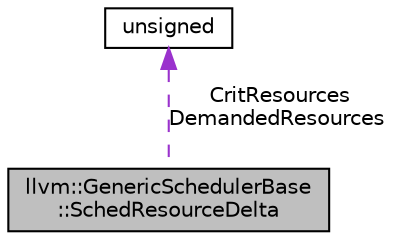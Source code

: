 digraph "llvm::GenericSchedulerBase::SchedResourceDelta"
{
 // LATEX_PDF_SIZE
  bgcolor="transparent";
  edge [fontname="Helvetica",fontsize="10",labelfontname="Helvetica",labelfontsize="10"];
  node [fontname="Helvetica",fontsize="10",shape="box"];
  Node1 [label="llvm::GenericSchedulerBase\l::SchedResourceDelta",height=0.2,width=0.4,color="black", fillcolor="grey75", style="filled", fontcolor="black",tooltip="Status of an instruction's critical resource consumption."];
  Node2 -> Node1 [dir="back",color="darkorchid3",fontsize="10",style="dashed",label=" CritResources\nDemandedResources" ,fontname="Helvetica"];
  Node2 [label="unsigned",height=0.2,width=0.4,color="black",URL="$classunsigned.html",tooltip=" "];
}
